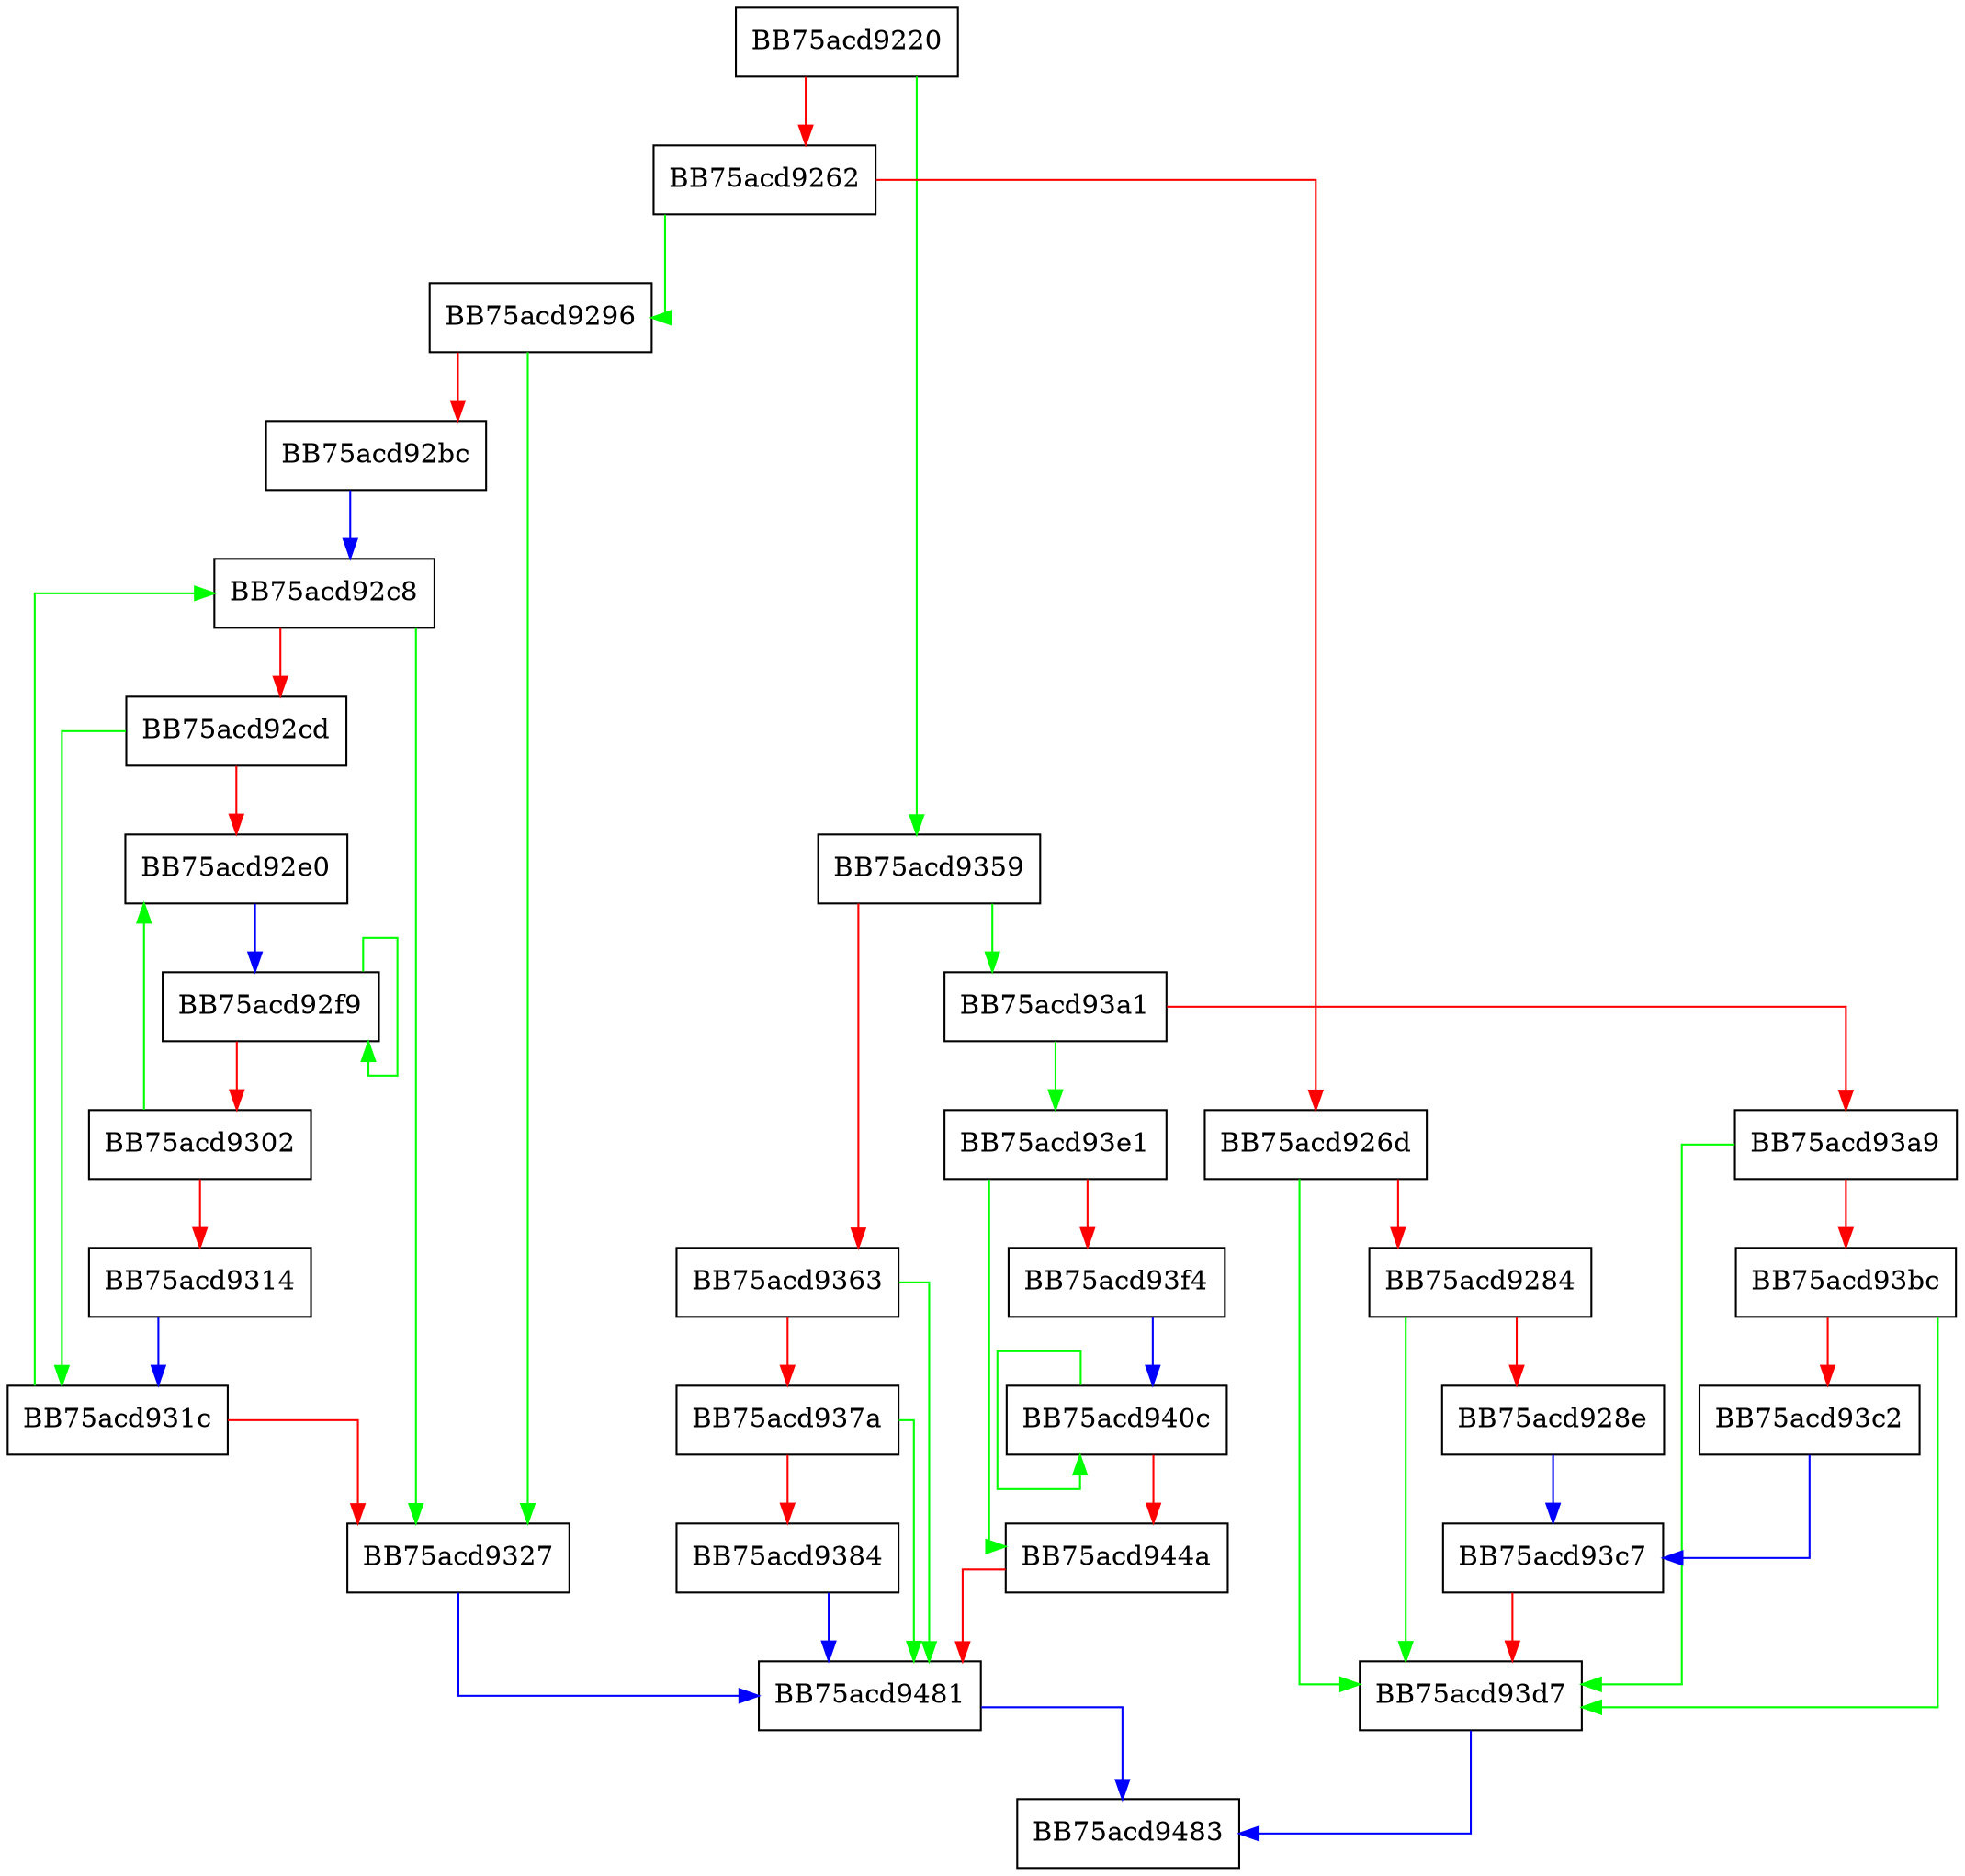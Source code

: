 digraph BinaryElement {
  node [shape="box"];
  graph [splines=ortho];
  BB75acd9220 -> BB75acd9359 [color="green"];
  BB75acd9220 -> BB75acd9262 [color="red"];
  BB75acd9262 -> BB75acd9296 [color="green"];
  BB75acd9262 -> BB75acd926d [color="red"];
  BB75acd926d -> BB75acd93d7 [color="green"];
  BB75acd926d -> BB75acd9284 [color="red"];
  BB75acd9284 -> BB75acd93d7 [color="green"];
  BB75acd9284 -> BB75acd928e [color="red"];
  BB75acd928e -> BB75acd93c7 [color="blue"];
  BB75acd9296 -> BB75acd9327 [color="green"];
  BB75acd9296 -> BB75acd92bc [color="red"];
  BB75acd92bc -> BB75acd92c8 [color="blue"];
  BB75acd92c8 -> BB75acd9327 [color="green"];
  BB75acd92c8 -> BB75acd92cd [color="red"];
  BB75acd92cd -> BB75acd931c [color="green"];
  BB75acd92cd -> BB75acd92e0 [color="red"];
  BB75acd92e0 -> BB75acd92f9 [color="blue"];
  BB75acd92f9 -> BB75acd92f9 [color="green"];
  BB75acd92f9 -> BB75acd9302 [color="red"];
  BB75acd9302 -> BB75acd92e0 [color="green"];
  BB75acd9302 -> BB75acd9314 [color="red"];
  BB75acd9314 -> BB75acd931c [color="blue"];
  BB75acd931c -> BB75acd92c8 [color="green"];
  BB75acd931c -> BB75acd9327 [color="red"];
  BB75acd9327 -> BB75acd9481 [color="blue"];
  BB75acd9359 -> BB75acd93a1 [color="green"];
  BB75acd9359 -> BB75acd9363 [color="red"];
  BB75acd9363 -> BB75acd9481 [color="green"];
  BB75acd9363 -> BB75acd937a [color="red"];
  BB75acd937a -> BB75acd9481 [color="green"];
  BB75acd937a -> BB75acd9384 [color="red"];
  BB75acd9384 -> BB75acd9481 [color="blue"];
  BB75acd93a1 -> BB75acd93e1 [color="green"];
  BB75acd93a1 -> BB75acd93a9 [color="red"];
  BB75acd93a9 -> BB75acd93d7 [color="green"];
  BB75acd93a9 -> BB75acd93bc [color="red"];
  BB75acd93bc -> BB75acd93d7 [color="green"];
  BB75acd93bc -> BB75acd93c2 [color="red"];
  BB75acd93c2 -> BB75acd93c7 [color="blue"];
  BB75acd93c7 -> BB75acd93d7 [color="red"];
  BB75acd93d7 -> BB75acd9483 [color="blue"];
  BB75acd93e1 -> BB75acd944a [color="green"];
  BB75acd93e1 -> BB75acd93f4 [color="red"];
  BB75acd93f4 -> BB75acd940c [color="blue"];
  BB75acd940c -> BB75acd940c [color="green"];
  BB75acd940c -> BB75acd944a [color="red"];
  BB75acd944a -> BB75acd9481 [color="red"];
  BB75acd9481 -> BB75acd9483 [color="blue"];
}